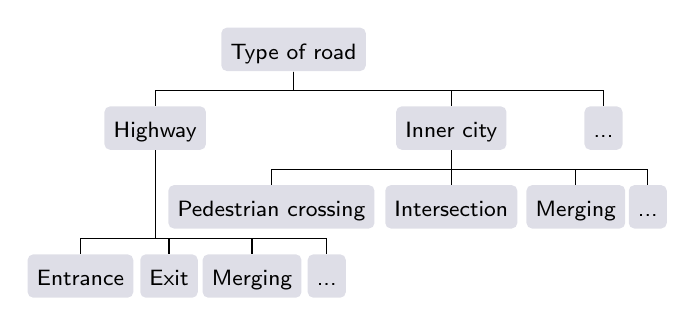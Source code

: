 \definecolor{TNOlightgray}{RGB}{222,222,231}%
\tikzstyle{tag}=[font=\sffamily, text height=.8em, text depth=.1em, fill=TNOlightgray, rounded corners=0.2em]%
\tikzstyle{diffheighttag}=[node distance=2.5em]%
\tikzstyle{helper}=[coordinate, node distance=1.5em]%
\tikzstyle{helper2}=[coordinate, node distance=4.0em]%
\begin{tikzpicture}
	% Place the nodes
	\node[tag](road){\footnotesize Type of road};
	\node[coordinate, below of=road](below road){};
	\node[tag, left of=below road, node distance=5em](highway){\footnotesize Highway};
	\node[tag, right of=below road, node distance=5.7em](inner city){\footnotesize Inner city};
	\node[tag, right of=inner city, node distance=5.5 em](remaining a){\footnotesize ...};
	\node[coordinate, below of=highway](below highway){};
	\node[coordinate, diffheighttag, below of=below highway](below highway2){};
	\node[tag, left of=below highway2, node distance=-0.5em](exit){\footnotesize Exit};
	\node[tag, left of=exit, node distance=3.2em](entrance){\footnotesize Entrance};
	\node[tag, right of=exit, node distance=3em](merging highway){\footnotesize Merging};
	\node[tag, right of=merging highway, node distance=2.7em](remaining b){\footnotesize ...};
	\node[tag, below of=inner city](intersection){\footnotesize Intersection};
	\node[tag, left of=intersection, node distance=6.5em](pedestrian crossing){\footnotesize Pedestrian crossing};
	\node[tag, right of=intersection, node distance=4.5em](merging inner city){\footnotesize Merging};
	\node[tag, right of=merging inner city, node distance=2.6em](remaining c){\footnotesize ...};
	
	% Place the lines
	\node[helper, below of=road](road helper){};
	\node[helper2, below of=highway](highway helper){};
	\node[helper, below of=inner city](inner city helper){};
	\draw (road) -- (road helper) -| (highway);
	\draw (road) -- (road helper) -| (inner city);
	\draw (road) -- (road helper) -| (remaining a);
	\draw (highway) -- (highway helper) -| (entrance);
	\draw (highway) -- (highway helper) -| (exit);
	\draw (highway) -- (highway helper) -| (merging highway);
	\draw (highway) -- (highway helper) -| (remaining b);
	\draw (inner city) -- (inner city helper) -| (pedestrian crossing);
	\draw (inner city) -- (intersection);
	\draw (inner city) -- (inner city helper) -| (merging inner city);
	\draw (inner city) -- (inner city helper) -| (remaining c);
\end{tikzpicture}%

